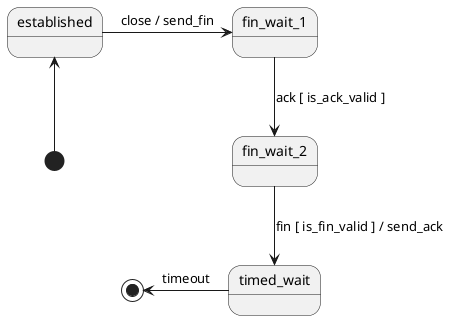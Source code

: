 '
' Copyright (c) 2016-2020 Kris Jusiak (kris at jusiak dot net)
'
' Distributed under the Boost Software License, Version 1.0.
' (See accompanying file LICENSE_1_0.txt or copy at http://www.boost.org/LICENSE_1_0.txt)
'
@startuml tcp_release.png

[*] -up-> established
established -> fin_wait_1  : close / send_fin
fin_wait_1 --> fin_wait_2  : ack [ is_ack_valid ]
fin_wait_2 --> timed_wait  : fin [ is_fin_valid ] / send_ack
timed_wait -left-> [*]     : timeout

@enduml
